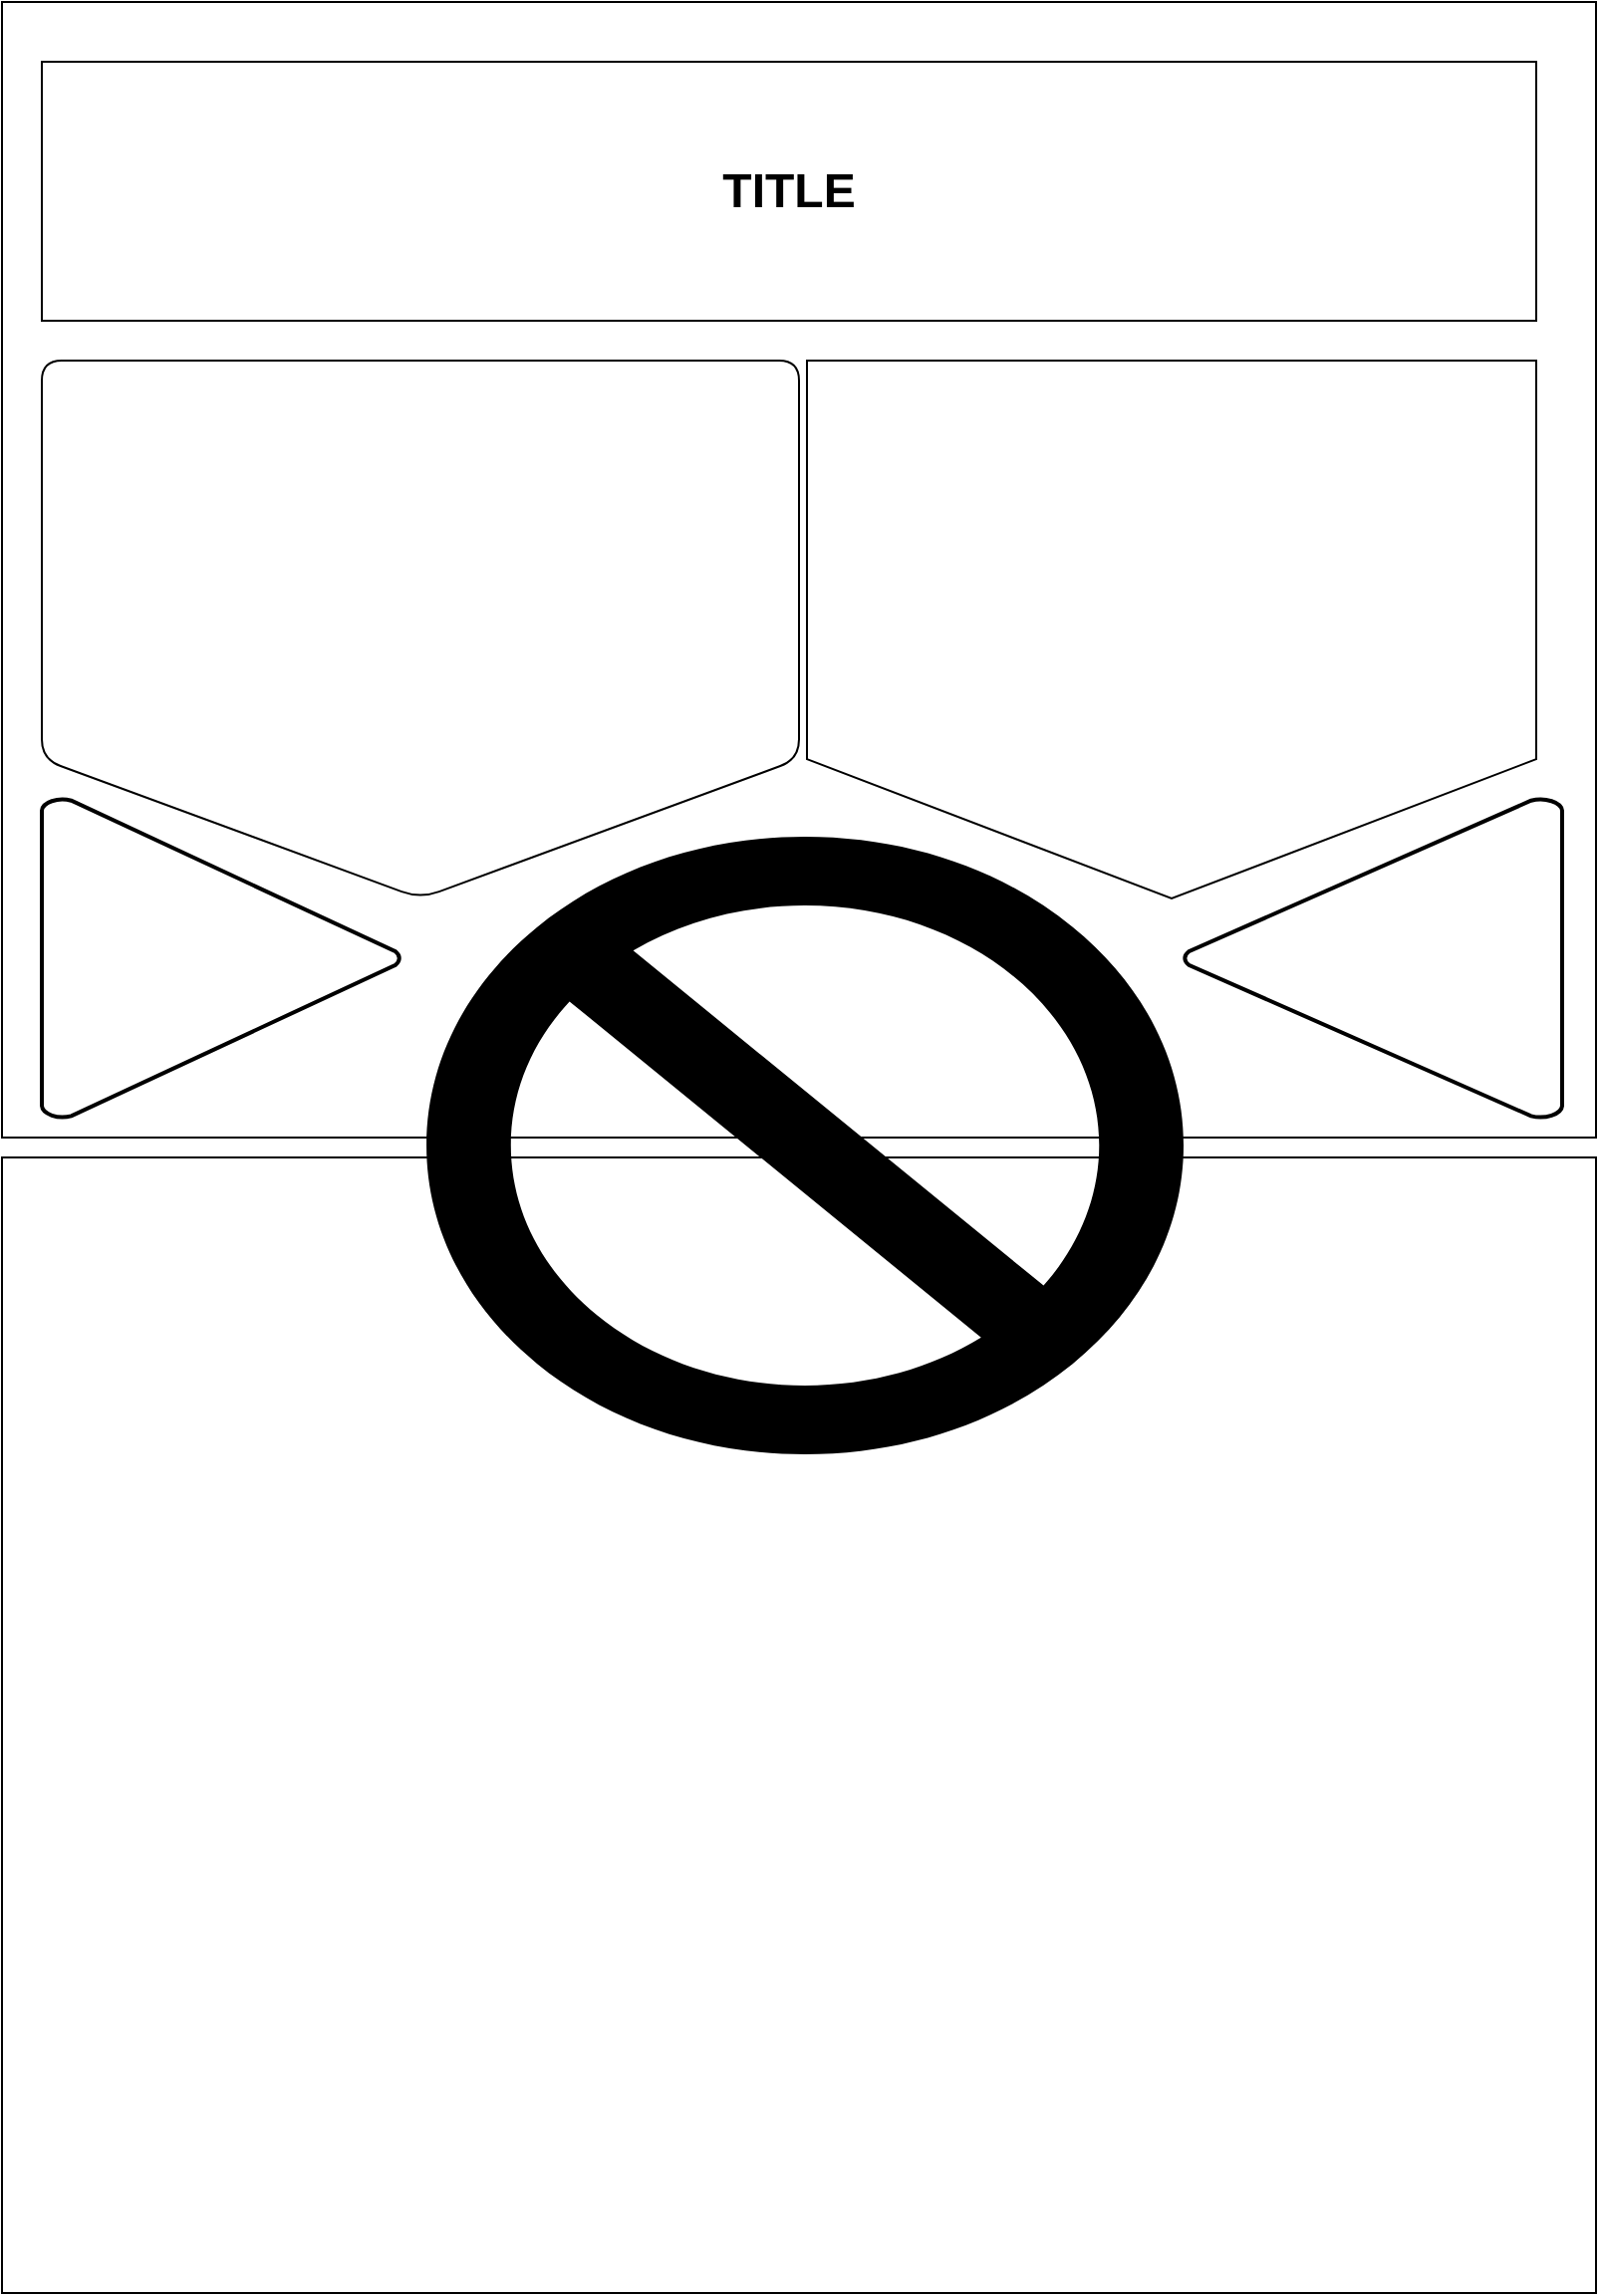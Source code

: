 <mxfile version="27.0.3">
  <diagram name="Page-1" id="lkGIEFiwqvALlkoN7rno">
    <mxGraphModel grid="1" page="1" gridSize="10" guides="1" tooltips="1" connect="1" arrows="1" fold="1" pageScale="1" pageWidth="827" pageHeight="1169" math="0" shadow="0">
      <root>
        <mxCell id="0" />
        <mxCell id="1" parent="0" />
        <mxCell id="vzezKHk0S-2UAbCH_sUW-1" value="" style="rounded=0;whiteSpace=wrap;html=1;" vertex="1" parent="1">
          <mxGeometry x="10" y="10" width="800" height="570" as="geometry" />
        </mxCell>
        <mxCell id="vzezKHk0S-2UAbCH_sUW-2" value="" style="rounded=0;whiteSpace=wrap;html=1;" vertex="1" parent="1">
          <mxGeometry x="10" y="590" width="800" height="570" as="geometry" />
        </mxCell>
        <mxCell id="vzezKHk0S-2UAbCH_sUW-4" value="" style="shape=mxgraph.signs.safety.no;html=1;pointerEvents=1;fillColor=#000000;strokeColor=none;verticalLabelPosition=bottom;verticalAlign=top;align=center;shadow=0;" vertex="1" parent="1">
          <mxGeometry x="223" y="429" width="380" height="310" as="geometry" />
        </mxCell>
        <mxCell id="vzezKHk0S-2UAbCH_sUW-6" value="&lt;h1&gt;TITLE&lt;/h1&gt;" style="rounded=0;whiteSpace=wrap;html=1;" vertex="1" parent="1">
          <mxGeometry x="30" y="40" width="750" height="130" as="geometry" />
        </mxCell>
        <mxCell id="vzezKHk0S-2UAbCH_sUW-7" value="" style="shape=offPageConnector;whiteSpace=wrap;html=1;size=0.259;rounded=1;" vertex="1" parent="1">
          <mxGeometry x="30" y="190" width="380" height="270" as="geometry" />
        </mxCell>
        <mxCell id="vzezKHk0S-2UAbCH_sUW-8" value="" style="shape=offPageConnector;whiteSpace=wrap;html=1;size=0.259;" vertex="1" parent="1">
          <mxGeometry x="414" y="190" width="366" height="270" as="geometry" />
        </mxCell>
        <mxCell id="vzezKHk0S-2UAbCH_sUW-11" value="" style="strokeWidth=2;html=1;shape=mxgraph.flowchart.extract_or_measurement;whiteSpace=wrap;direction=north;" vertex="1" parent="1">
          <mxGeometry x="603" y="410" width="190" height="160" as="geometry" />
        </mxCell>
        <mxCell id="vzezKHk0S-2UAbCH_sUW-12" value="" style="strokeWidth=2;html=1;shape=mxgraph.flowchart.merge_or_storage;whiteSpace=wrap;direction=north;" vertex="1" parent="1">
          <mxGeometry x="30" y="410" width="180" height="160" as="geometry" />
        </mxCell>
      </root>
    </mxGraphModel>
  </diagram>
</mxfile>
